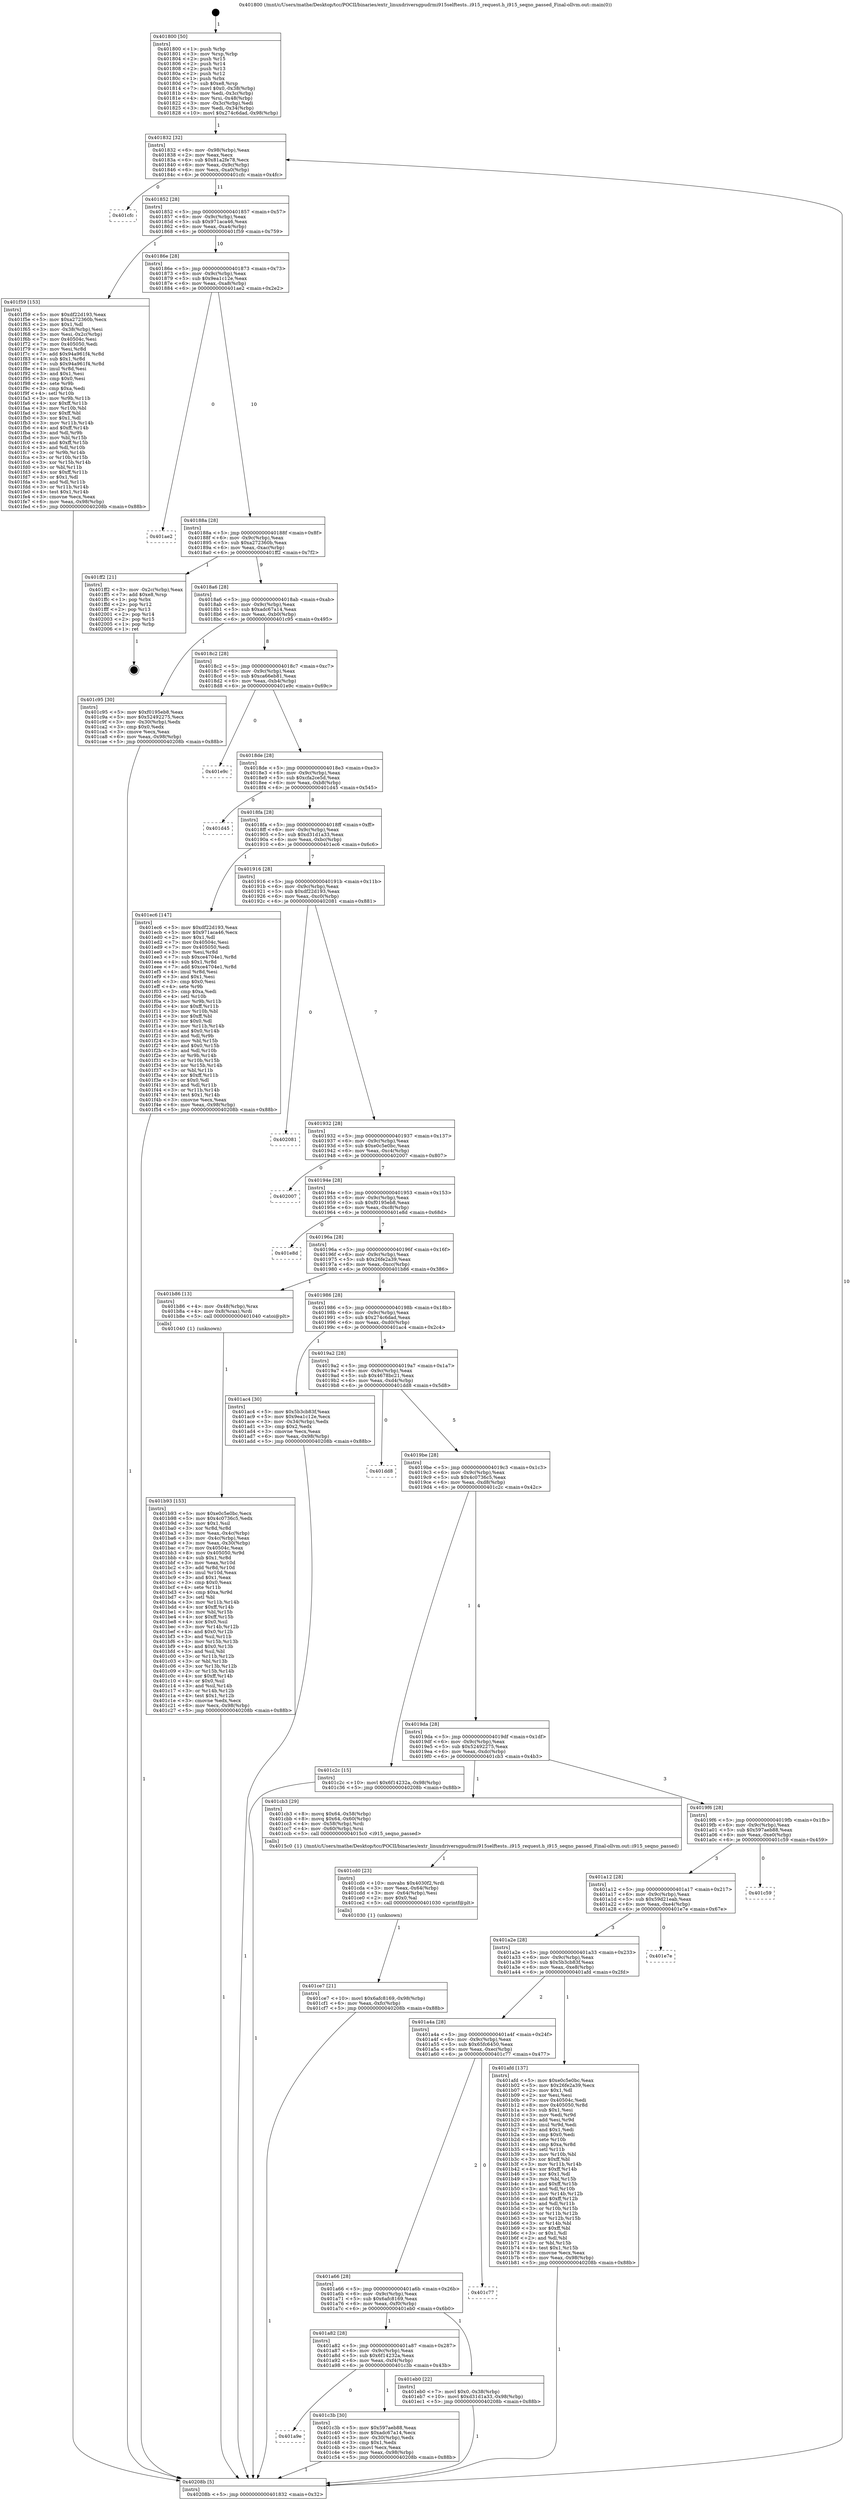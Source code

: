 digraph "0x401800" {
  label = "0x401800 (/mnt/c/Users/mathe/Desktop/tcc/POCII/binaries/extr_linuxdriversgpudrmi915selftests..i915_request.h_i915_seqno_passed_Final-ollvm.out::main(0))"
  labelloc = "t"
  node[shape=record]

  Entry [label="",width=0.3,height=0.3,shape=circle,fillcolor=black,style=filled]
  "0x401832" [label="{
     0x401832 [32]\l
     | [instrs]\l
     &nbsp;&nbsp;0x401832 \<+6\>: mov -0x98(%rbp),%eax\l
     &nbsp;&nbsp;0x401838 \<+2\>: mov %eax,%ecx\l
     &nbsp;&nbsp;0x40183a \<+6\>: sub $0x81a2fe78,%ecx\l
     &nbsp;&nbsp;0x401840 \<+6\>: mov %eax,-0x9c(%rbp)\l
     &nbsp;&nbsp;0x401846 \<+6\>: mov %ecx,-0xa0(%rbp)\l
     &nbsp;&nbsp;0x40184c \<+6\>: je 0000000000401cfc \<main+0x4fc\>\l
  }"]
  "0x401cfc" [label="{
     0x401cfc\l
  }", style=dashed]
  "0x401852" [label="{
     0x401852 [28]\l
     | [instrs]\l
     &nbsp;&nbsp;0x401852 \<+5\>: jmp 0000000000401857 \<main+0x57\>\l
     &nbsp;&nbsp;0x401857 \<+6\>: mov -0x9c(%rbp),%eax\l
     &nbsp;&nbsp;0x40185d \<+5\>: sub $0x971aca46,%eax\l
     &nbsp;&nbsp;0x401862 \<+6\>: mov %eax,-0xa4(%rbp)\l
     &nbsp;&nbsp;0x401868 \<+6\>: je 0000000000401f59 \<main+0x759\>\l
  }"]
  Exit [label="",width=0.3,height=0.3,shape=circle,fillcolor=black,style=filled,peripheries=2]
  "0x401f59" [label="{
     0x401f59 [153]\l
     | [instrs]\l
     &nbsp;&nbsp;0x401f59 \<+5\>: mov $0xdf22d193,%eax\l
     &nbsp;&nbsp;0x401f5e \<+5\>: mov $0xa272360b,%ecx\l
     &nbsp;&nbsp;0x401f63 \<+2\>: mov $0x1,%dl\l
     &nbsp;&nbsp;0x401f65 \<+3\>: mov -0x38(%rbp),%esi\l
     &nbsp;&nbsp;0x401f68 \<+3\>: mov %esi,-0x2c(%rbp)\l
     &nbsp;&nbsp;0x401f6b \<+7\>: mov 0x40504c,%esi\l
     &nbsp;&nbsp;0x401f72 \<+7\>: mov 0x405050,%edi\l
     &nbsp;&nbsp;0x401f79 \<+3\>: mov %esi,%r8d\l
     &nbsp;&nbsp;0x401f7c \<+7\>: add $0x94a961f4,%r8d\l
     &nbsp;&nbsp;0x401f83 \<+4\>: sub $0x1,%r8d\l
     &nbsp;&nbsp;0x401f87 \<+7\>: sub $0x94a961f4,%r8d\l
     &nbsp;&nbsp;0x401f8e \<+4\>: imul %r8d,%esi\l
     &nbsp;&nbsp;0x401f92 \<+3\>: and $0x1,%esi\l
     &nbsp;&nbsp;0x401f95 \<+3\>: cmp $0x0,%esi\l
     &nbsp;&nbsp;0x401f98 \<+4\>: sete %r9b\l
     &nbsp;&nbsp;0x401f9c \<+3\>: cmp $0xa,%edi\l
     &nbsp;&nbsp;0x401f9f \<+4\>: setl %r10b\l
     &nbsp;&nbsp;0x401fa3 \<+3\>: mov %r9b,%r11b\l
     &nbsp;&nbsp;0x401fa6 \<+4\>: xor $0xff,%r11b\l
     &nbsp;&nbsp;0x401faa \<+3\>: mov %r10b,%bl\l
     &nbsp;&nbsp;0x401fad \<+3\>: xor $0xff,%bl\l
     &nbsp;&nbsp;0x401fb0 \<+3\>: xor $0x1,%dl\l
     &nbsp;&nbsp;0x401fb3 \<+3\>: mov %r11b,%r14b\l
     &nbsp;&nbsp;0x401fb6 \<+4\>: and $0xff,%r14b\l
     &nbsp;&nbsp;0x401fba \<+3\>: and %dl,%r9b\l
     &nbsp;&nbsp;0x401fbd \<+3\>: mov %bl,%r15b\l
     &nbsp;&nbsp;0x401fc0 \<+4\>: and $0xff,%r15b\l
     &nbsp;&nbsp;0x401fc4 \<+3\>: and %dl,%r10b\l
     &nbsp;&nbsp;0x401fc7 \<+3\>: or %r9b,%r14b\l
     &nbsp;&nbsp;0x401fca \<+3\>: or %r10b,%r15b\l
     &nbsp;&nbsp;0x401fcd \<+3\>: xor %r15b,%r14b\l
     &nbsp;&nbsp;0x401fd0 \<+3\>: or %bl,%r11b\l
     &nbsp;&nbsp;0x401fd3 \<+4\>: xor $0xff,%r11b\l
     &nbsp;&nbsp;0x401fd7 \<+3\>: or $0x1,%dl\l
     &nbsp;&nbsp;0x401fda \<+3\>: and %dl,%r11b\l
     &nbsp;&nbsp;0x401fdd \<+3\>: or %r11b,%r14b\l
     &nbsp;&nbsp;0x401fe0 \<+4\>: test $0x1,%r14b\l
     &nbsp;&nbsp;0x401fe4 \<+3\>: cmovne %ecx,%eax\l
     &nbsp;&nbsp;0x401fe7 \<+6\>: mov %eax,-0x98(%rbp)\l
     &nbsp;&nbsp;0x401fed \<+5\>: jmp 000000000040208b \<main+0x88b\>\l
  }"]
  "0x40186e" [label="{
     0x40186e [28]\l
     | [instrs]\l
     &nbsp;&nbsp;0x40186e \<+5\>: jmp 0000000000401873 \<main+0x73\>\l
     &nbsp;&nbsp;0x401873 \<+6\>: mov -0x9c(%rbp),%eax\l
     &nbsp;&nbsp;0x401879 \<+5\>: sub $0x9ea1c12e,%eax\l
     &nbsp;&nbsp;0x40187e \<+6\>: mov %eax,-0xa8(%rbp)\l
     &nbsp;&nbsp;0x401884 \<+6\>: je 0000000000401ae2 \<main+0x2e2\>\l
  }"]
  "0x401ce7" [label="{
     0x401ce7 [21]\l
     | [instrs]\l
     &nbsp;&nbsp;0x401ce7 \<+10\>: movl $0x6afc8169,-0x98(%rbp)\l
     &nbsp;&nbsp;0x401cf1 \<+6\>: mov %eax,-0xfc(%rbp)\l
     &nbsp;&nbsp;0x401cf7 \<+5\>: jmp 000000000040208b \<main+0x88b\>\l
  }"]
  "0x401ae2" [label="{
     0x401ae2\l
  }", style=dashed]
  "0x40188a" [label="{
     0x40188a [28]\l
     | [instrs]\l
     &nbsp;&nbsp;0x40188a \<+5\>: jmp 000000000040188f \<main+0x8f\>\l
     &nbsp;&nbsp;0x40188f \<+6\>: mov -0x9c(%rbp),%eax\l
     &nbsp;&nbsp;0x401895 \<+5\>: sub $0xa272360b,%eax\l
     &nbsp;&nbsp;0x40189a \<+6\>: mov %eax,-0xac(%rbp)\l
     &nbsp;&nbsp;0x4018a0 \<+6\>: je 0000000000401ff2 \<main+0x7f2\>\l
  }"]
  "0x401cd0" [label="{
     0x401cd0 [23]\l
     | [instrs]\l
     &nbsp;&nbsp;0x401cd0 \<+10\>: movabs $0x4030f2,%rdi\l
     &nbsp;&nbsp;0x401cda \<+3\>: mov %eax,-0x64(%rbp)\l
     &nbsp;&nbsp;0x401cdd \<+3\>: mov -0x64(%rbp),%esi\l
     &nbsp;&nbsp;0x401ce0 \<+2\>: mov $0x0,%al\l
     &nbsp;&nbsp;0x401ce2 \<+5\>: call 0000000000401030 \<printf@plt\>\l
     | [calls]\l
     &nbsp;&nbsp;0x401030 \{1\} (unknown)\l
  }"]
  "0x401ff2" [label="{
     0x401ff2 [21]\l
     | [instrs]\l
     &nbsp;&nbsp;0x401ff2 \<+3\>: mov -0x2c(%rbp),%eax\l
     &nbsp;&nbsp;0x401ff5 \<+7\>: add $0xe8,%rsp\l
     &nbsp;&nbsp;0x401ffc \<+1\>: pop %rbx\l
     &nbsp;&nbsp;0x401ffd \<+2\>: pop %r12\l
     &nbsp;&nbsp;0x401fff \<+2\>: pop %r13\l
     &nbsp;&nbsp;0x402001 \<+2\>: pop %r14\l
     &nbsp;&nbsp;0x402003 \<+2\>: pop %r15\l
     &nbsp;&nbsp;0x402005 \<+1\>: pop %rbp\l
     &nbsp;&nbsp;0x402006 \<+1\>: ret\l
  }"]
  "0x4018a6" [label="{
     0x4018a6 [28]\l
     | [instrs]\l
     &nbsp;&nbsp;0x4018a6 \<+5\>: jmp 00000000004018ab \<main+0xab\>\l
     &nbsp;&nbsp;0x4018ab \<+6\>: mov -0x9c(%rbp),%eax\l
     &nbsp;&nbsp;0x4018b1 \<+5\>: sub $0xadc67a14,%eax\l
     &nbsp;&nbsp;0x4018b6 \<+6\>: mov %eax,-0xb0(%rbp)\l
     &nbsp;&nbsp;0x4018bc \<+6\>: je 0000000000401c95 \<main+0x495\>\l
  }"]
  "0x401a9e" [label="{
     0x401a9e\l
  }", style=dashed]
  "0x401c95" [label="{
     0x401c95 [30]\l
     | [instrs]\l
     &nbsp;&nbsp;0x401c95 \<+5\>: mov $0xf0195eb8,%eax\l
     &nbsp;&nbsp;0x401c9a \<+5\>: mov $0x52492275,%ecx\l
     &nbsp;&nbsp;0x401c9f \<+3\>: mov -0x30(%rbp),%edx\l
     &nbsp;&nbsp;0x401ca2 \<+3\>: cmp $0x0,%edx\l
     &nbsp;&nbsp;0x401ca5 \<+3\>: cmove %ecx,%eax\l
     &nbsp;&nbsp;0x401ca8 \<+6\>: mov %eax,-0x98(%rbp)\l
     &nbsp;&nbsp;0x401cae \<+5\>: jmp 000000000040208b \<main+0x88b\>\l
  }"]
  "0x4018c2" [label="{
     0x4018c2 [28]\l
     | [instrs]\l
     &nbsp;&nbsp;0x4018c2 \<+5\>: jmp 00000000004018c7 \<main+0xc7\>\l
     &nbsp;&nbsp;0x4018c7 \<+6\>: mov -0x9c(%rbp),%eax\l
     &nbsp;&nbsp;0x4018cd \<+5\>: sub $0xca66eb81,%eax\l
     &nbsp;&nbsp;0x4018d2 \<+6\>: mov %eax,-0xb4(%rbp)\l
     &nbsp;&nbsp;0x4018d8 \<+6\>: je 0000000000401e9c \<main+0x69c\>\l
  }"]
  "0x401c3b" [label="{
     0x401c3b [30]\l
     | [instrs]\l
     &nbsp;&nbsp;0x401c3b \<+5\>: mov $0x597aeb88,%eax\l
     &nbsp;&nbsp;0x401c40 \<+5\>: mov $0xadc67a14,%ecx\l
     &nbsp;&nbsp;0x401c45 \<+3\>: mov -0x30(%rbp),%edx\l
     &nbsp;&nbsp;0x401c48 \<+3\>: cmp $0x1,%edx\l
     &nbsp;&nbsp;0x401c4b \<+3\>: cmovl %ecx,%eax\l
     &nbsp;&nbsp;0x401c4e \<+6\>: mov %eax,-0x98(%rbp)\l
     &nbsp;&nbsp;0x401c54 \<+5\>: jmp 000000000040208b \<main+0x88b\>\l
  }"]
  "0x401e9c" [label="{
     0x401e9c\l
  }", style=dashed]
  "0x4018de" [label="{
     0x4018de [28]\l
     | [instrs]\l
     &nbsp;&nbsp;0x4018de \<+5\>: jmp 00000000004018e3 \<main+0xe3\>\l
     &nbsp;&nbsp;0x4018e3 \<+6\>: mov -0x9c(%rbp),%eax\l
     &nbsp;&nbsp;0x4018e9 \<+5\>: sub $0xcfa2ce5d,%eax\l
     &nbsp;&nbsp;0x4018ee \<+6\>: mov %eax,-0xb8(%rbp)\l
     &nbsp;&nbsp;0x4018f4 \<+6\>: je 0000000000401d45 \<main+0x545\>\l
  }"]
  "0x401a82" [label="{
     0x401a82 [28]\l
     | [instrs]\l
     &nbsp;&nbsp;0x401a82 \<+5\>: jmp 0000000000401a87 \<main+0x287\>\l
     &nbsp;&nbsp;0x401a87 \<+6\>: mov -0x9c(%rbp),%eax\l
     &nbsp;&nbsp;0x401a8d \<+5\>: sub $0x6f14232a,%eax\l
     &nbsp;&nbsp;0x401a92 \<+6\>: mov %eax,-0xf4(%rbp)\l
     &nbsp;&nbsp;0x401a98 \<+6\>: je 0000000000401c3b \<main+0x43b\>\l
  }"]
  "0x401d45" [label="{
     0x401d45\l
  }", style=dashed]
  "0x4018fa" [label="{
     0x4018fa [28]\l
     | [instrs]\l
     &nbsp;&nbsp;0x4018fa \<+5\>: jmp 00000000004018ff \<main+0xff\>\l
     &nbsp;&nbsp;0x4018ff \<+6\>: mov -0x9c(%rbp),%eax\l
     &nbsp;&nbsp;0x401905 \<+5\>: sub $0xd31d1a33,%eax\l
     &nbsp;&nbsp;0x40190a \<+6\>: mov %eax,-0xbc(%rbp)\l
     &nbsp;&nbsp;0x401910 \<+6\>: je 0000000000401ec6 \<main+0x6c6\>\l
  }"]
  "0x401eb0" [label="{
     0x401eb0 [22]\l
     | [instrs]\l
     &nbsp;&nbsp;0x401eb0 \<+7\>: movl $0x0,-0x38(%rbp)\l
     &nbsp;&nbsp;0x401eb7 \<+10\>: movl $0xd31d1a33,-0x98(%rbp)\l
     &nbsp;&nbsp;0x401ec1 \<+5\>: jmp 000000000040208b \<main+0x88b\>\l
  }"]
  "0x401ec6" [label="{
     0x401ec6 [147]\l
     | [instrs]\l
     &nbsp;&nbsp;0x401ec6 \<+5\>: mov $0xdf22d193,%eax\l
     &nbsp;&nbsp;0x401ecb \<+5\>: mov $0x971aca46,%ecx\l
     &nbsp;&nbsp;0x401ed0 \<+2\>: mov $0x1,%dl\l
     &nbsp;&nbsp;0x401ed2 \<+7\>: mov 0x40504c,%esi\l
     &nbsp;&nbsp;0x401ed9 \<+7\>: mov 0x405050,%edi\l
     &nbsp;&nbsp;0x401ee0 \<+3\>: mov %esi,%r8d\l
     &nbsp;&nbsp;0x401ee3 \<+7\>: sub $0xce4704e1,%r8d\l
     &nbsp;&nbsp;0x401eea \<+4\>: sub $0x1,%r8d\l
     &nbsp;&nbsp;0x401eee \<+7\>: add $0xce4704e1,%r8d\l
     &nbsp;&nbsp;0x401ef5 \<+4\>: imul %r8d,%esi\l
     &nbsp;&nbsp;0x401ef9 \<+3\>: and $0x1,%esi\l
     &nbsp;&nbsp;0x401efc \<+3\>: cmp $0x0,%esi\l
     &nbsp;&nbsp;0x401eff \<+4\>: sete %r9b\l
     &nbsp;&nbsp;0x401f03 \<+3\>: cmp $0xa,%edi\l
     &nbsp;&nbsp;0x401f06 \<+4\>: setl %r10b\l
     &nbsp;&nbsp;0x401f0a \<+3\>: mov %r9b,%r11b\l
     &nbsp;&nbsp;0x401f0d \<+4\>: xor $0xff,%r11b\l
     &nbsp;&nbsp;0x401f11 \<+3\>: mov %r10b,%bl\l
     &nbsp;&nbsp;0x401f14 \<+3\>: xor $0xff,%bl\l
     &nbsp;&nbsp;0x401f17 \<+3\>: xor $0x0,%dl\l
     &nbsp;&nbsp;0x401f1a \<+3\>: mov %r11b,%r14b\l
     &nbsp;&nbsp;0x401f1d \<+4\>: and $0x0,%r14b\l
     &nbsp;&nbsp;0x401f21 \<+3\>: and %dl,%r9b\l
     &nbsp;&nbsp;0x401f24 \<+3\>: mov %bl,%r15b\l
     &nbsp;&nbsp;0x401f27 \<+4\>: and $0x0,%r15b\l
     &nbsp;&nbsp;0x401f2b \<+3\>: and %dl,%r10b\l
     &nbsp;&nbsp;0x401f2e \<+3\>: or %r9b,%r14b\l
     &nbsp;&nbsp;0x401f31 \<+3\>: or %r10b,%r15b\l
     &nbsp;&nbsp;0x401f34 \<+3\>: xor %r15b,%r14b\l
     &nbsp;&nbsp;0x401f37 \<+3\>: or %bl,%r11b\l
     &nbsp;&nbsp;0x401f3a \<+4\>: xor $0xff,%r11b\l
     &nbsp;&nbsp;0x401f3e \<+3\>: or $0x0,%dl\l
     &nbsp;&nbsp;0x401f41 \<+3\>: and %dl,%r11b\l
     &nbsp;&nbsp;0x401f44 \<+3\>: or %r11b,%r14b\l
     &nbsp;&nbsp;0x401f47 \<+4\>: test $0x1,%r14b\l
     &nbsp;&nbsp;0x401f4b \<+3\>: cmovne %ecx,%eax\l
     &nbsp;&nbsp;0x401f4e \<+6\>: mov %eax,-0x98(%rbp)\l
     &nbsp;&nbsp;0x401f54 \<+5\>: jmp 000000000040208b \<main+0x88b\>\l
  }"]
  "0x401916" [label="{
     0x401916 [28]\l
     | [instrs]\l
     &nbsp;&nbsp;0x401916 \<+5\>: jmp 000000000040191b \<main+0x11b\>\l
     &nbsp;&nbsp;0x40191b \<+6\>: mov -0x9c(%rbp),%eax\l
     &nbsp;&nbsp;0x401921 \<+5\>: sub $0xdf22d193,%eax\l
     &nbsp;&nbsp;0x401926 \<+6\>: mov %eax,-0xc0(%rbp)\l
     &nbsp;&nbsp;0x40192c \<+6\>: je 0000000000402081 \<main+0x881\>\l
  }"]
  "0x401a66" [label="{
     0x401a66 [28]\l
     | [instrs]\l
     &nbsp;&nbsp;0x401a66 \<+5\>: jmp 0000000000401a6b \<main+0x26b\>\l
     &nbsp;&nbsp;0x401a6b \<+6\>: mov -0x9c(%rbp),%eax\l
     &nbsp;&nbsp;0x401a71 \<+5\>: sub $0x6afc8169,%eax\l
     &nbsp;&nbsp;0x401a76 \<+6\>: mov %eax,-0xf0(%rbp)\l
     &nbsp;&nbsp;0x401a7c \<+6\>: je 0000000000401eb0 \<main+0x6b0\>\l
  }"]
  "0x402081" [label="{
     0x402081\l
  }", style=dashed]
  "0x401932" [label="{
     0x401932 [28]\l
     | [instrs]\l
     &nbsp;&nbsp;0x401932 \<+5\>: jmp 0000000000401937 \<main+0x137\>\l
     &nbsp;&nbsp;0x401937 \<+6\>: mov -0x9c(%rbp),%eax\l
     &nbsp;&nbsp;0x40193d \<+5\>: sub $0xe0c5e0bc,%eax\l
     &nbsp;&nbsp;0x401942 \<+6\>: mov %eax,-0xc4(%rbp)\l
     &nbsp;&nbsp;0x401948 \<+6\>: je 0000000000402007 \<main+0x807\>\l
  }"]
  "0x401c77" [label="{
     0x401c77\l
  }", style=dashed]
  "0x402007" [label="{
     0x402007\l
  }", style=dashed]
  "0x40194e" [label="{
     0x40194e [28]\l
     | [instrs]\l
     &nbsp;&nbsp;0x40194e \<+5\>: jmp 0000000000401953 \<main+0x153\>\l
     &nbsp;&nbsp;0x401953 \<+6\>: mov -0x9c(%rbp),%eax\l
     &nbsp;&nbsp;0x401959 \<+5\>: sub $0xf0195eb8,%eax\l
     &nbsp;&nbsp;0x40195e \<+6\>: mov %eax,-0xc8(%rbp)\l
     &nbsp;&nbsp;0x401964 \<+6\>: je 0000000000401e8d \<main+0x68d\>\l
  }"]
  "0x401b93" [label="{
     0x401b93 [153]\l
     | [instrs]\l
     &nbsp;&nbsp;0x401b93 \<+5\>: mov $0xe0c5e0bc,%ecx\l
     &nbsp;&nbsp;0x401b98 \<+5\>: mov $0x4c0736c5,%edx\l
     &nbsp;&nbsp;0x401b9d \<+3\>: mov $0x1,%sil\l
     &nbsp;&nbsp;0x401ba0 \<+3\>: xor %r8d,%r8d\l
     &nbsp;&nbsp;0x401ba3 \<+3\>: mov %eax,-0x4c(%rbp)\l
     &nbsp;&nbsp;0x401ba6 \<+3\>: mov -0x4c(%rbp),%eax\l
     &nbsp;&nbsp;0x401ba9 \<+3\>: mov %eax,-0x30(%rbp)\l
     &nbsp;&nbsp;0x401bac \<+7\>: mov 0x40504c,%eax\l
     &nbsp;&nbsp;0x401bb3 \<+8\>: mov 0x405050,%r9d\l
     &nbsp;&nbsp;0x401bbb \<+4\>: sub $0x1,%r8d\l
     &nbsp;&nbsp;0x401bbf \<+3\>: mov %eax,%r10d\l
     &nbsp;&nbsp;0x401bc2 \<+3\>: add %r8d,%r10d\l
     &nbsp;&nbsp;0x401bc5 \<+4\>: imul %r10d,%eax\l
     &nbsp;&nbsp;0x401bc9 \<+3\>: and $0x1,%eax\l
     &nbsp;&nbsp;0x401bcc \<+3\>: cmp $0x0,%eax\l
     &nbsp;&nbsp;0x401bcf \<+4\>: sete %r11b\l
     &nbsp;&nbsp;0x401bd3 \<+4\>: cmp $0xa,%r9d\l
     &nbsp;&nbsp;0x401bd7 \<+3\>: setl %bl\l
     &nbsp;&nbsp;0x401bda \<+3\>: mov %r11b,%r14b\l
     &nbsp;&nbsp;0x401bdd \<+4\>: xor $0xff,%r14b\l
     &nbsp;&nbsp;0x401be1 \<+3\>: mov %bl,%r15b\l
     &nbsp;&nbsp;0x401be4 \<+4\>: xor $0xff,%r15b\l
     &nbsp;&nbsp;0x401be8 \<+4\>: xor $0x0,%sil\l
     &nbsp;&nbsp;0x401bec \<+3\>: mov %r14b,%r12b\l
     &nbsp;&nbsp;0x401bef \<+4\>: and $0x0,%r12b\l
     &nbsp;&nbsp;0x401bf3 \<+3\>: and %sil,%r11b\l
     &nbsp;&nbsp;0x401bf6 \<+3\>: mov %r15b,%r13b\l
     &nbsp;&nbsp;0x401bf9 \<+4\>: and $0x0,%r13b\l
     &nbsp;&nbsp;0x401bfd \<+3\>: and %sil,%bl\l
     &nbsp;&nbsp;0x401c00 \<+3\>: or %r11b,%r12b\l
     &nbsp;&nbsp;0x401c03 \<+3\>: or %bl,%r13b\l
     &nbsp;&nbsp;0x401c06 \<+3\>: xor %r13b,%r12b\l
     &nbsp;&nbsp;0x401c09 \<+3\>: or %r15b,%r14b\l
     &nbsp;&nbsp;0x401c0c \<+4\>: xor $0xff,%r14b\l
     &nbsp;&nbsp;0x401c10 \<+4\>: or $0x0,%sil\l
     &nbsp;&nbsp;0x401c14 \<+3\>: and %sil,%r14b\l
     &nbsp;&nbsp;0x401c17 \<+3\>: or %r14b,%r12b\l
     &nbsp;&nbsp;0x401c1a \<+4\>: test $0x1,%r12b\l
     &nbsp;&nbsp;0x401c1e \<+3\>: cmovne %edx,%ecx\l
     &nbsp;&nbsp;0x401c21 \<+6\>: mov %ecx,-0x98(%rbp)\l
     &nbsp;&nbsp;0x401c27 \<+5\>: jmp 000000000040208b \<main+0x88b\>\l
  }"]
  "0x401e8d" [label="{
     0x401e8d\l
  }", style=dashed]
  "0x40196a" [label="{
     0x40196a [28]\l
     | [instrs]\l
     &nbsp;&nbsp;0x40196a \<+5\>: jmp 000000000040196f \<main+0x16f\>\l
     &nbsp;&nbsp;0x40196f \<+6\>: mov -0x9c(%rbp),%eax\l
     &nbsp;&nbsp;0x401975 \<+5\>: sub $0x26fe2a39,%eax\l
     &nbsp;&nbsp;0x40197a \<+6\>: mov %eax,-0xcc(%rbp)\l
     &nbsp;&nbsp;0x401980 \<+6\>: je 0000000000401b86 \<main+0x386\>\l
  }"]
  "0x401a4a" [label="{
     0x401a4a [28]\l
     | [instrs]\l
     &nbsp;&nbsp;0x401a4a \<+5\>: jmp 0000000000401a4f \<main+0x24f\>\l
     &nbsp;&nbsp;0x401a4f \<+6\>: mov -0x9c(%rbp),%eax\l
     &nbsp;&nbsp;0x401a55 \<+5\>: sub $0x65fc6450,%eax\l
     &nbsp;&nbsp;0x401a5a \<+6\>: mov %eax,-0xec(%rbp)\l
     &nbsp;&nbsp;0x401a60 \<+6\>: je 0000000000401c77 \<main+0x477\>\l
  }"]
  "0x401b86" [label="{
     0x401b86 [13]\l
     | [instrs]\l
     &nbsp;&nbsp;0x401b86 \<+4\>: mov -0x48(%rbp),%rax\l
     &nbsp;&nbsp;0x401b8a \<+4\>: mov 0x8(%rax),%rdi\l
     &nbsp;&nbsp;0x401b8e \<+5\>: call 0000000000401040 \<atoi@plt\>\l
     | [calls]\l
     &nbsp;&nbsp;0x401040 \{1\} (unknown)\l
  }"]
  "0x401986" [label="{
     0x401986 [28]\l
     | [instrs]\l
     &nbsp;&nbsp;0x401986 \<+5\>: jmp 000000000040198b \<main+0x18b\>\l
     &nbsp;&nbsp;0x40198b \<+6\>: mov -0x9c(%rbp),%eax\l
     &nbsp;&nbsp;0x401991 \<+5\>: sub $0x274c6dad,%eax\l
     &nbsp;&nbsp;0x401996 \<+6\>: mov %eax,-0xd0(%rbp)\l
     &nbsp;&nbsp;0x40199c \<+6\>: je 0000000000401ac4 \<main+0x2c4\>\l
  }"]
  "0x401afd" [label="{
     0x401afd [137]\l
     | [instrs]\l
     &nbsp;&nbsp;0x401afd \<+5\>: mov $0xe0c5e0bc,%eax\l
     &nbsp;&nbsp;0x401b02 \<+5\>: mov $0x26fe2a39,%ecx\l
     &nbsp;&nbsp;0x401b07 \<+2\>: mov $0x1,%dl\l
     &nbsp;&nbsp;0x401b09 \<+2\>: xor %esi,%esi\l
     &nbsp;&nbsp;0x401b0b \<+7\>: mov 0x40504c,%edi\l
     &nbsp;&nbsp;0x401b12 \<+8\>: mov 0x405050,%r8d\l
     &nbsp;&nbsp;0x401b1a \<+3\>: sub $0x1,%esi\l
     &nbsp;&nbsp;0x401b1d \<+3\>: mov %edi,%r9d\l
     &nbsp;&nbsp;0x401b20 \<+3\>: add %esi,%r9d\l
     &nbsp;&nbsp;0x401b23 \<+4\>: imul %r9d,%edi\l
     &nbsp;&nbsp;0x401b27 \<+3\>: and $0x1,%edi\l
     &nbsp;&nbsp;0x401b2a \<+3\>: cmp $0x0,%edi\l
     &nbsp;&nbsp;0x401b2d \<+4\>: sete %r10b\l
     &nbsp;&nbsp;0x401b31 \<+4\>: cmp $0xa,%r8d\l
     &nbsp;&nbsp;0x401b35 \<+4\>: setl %r11b\l
     &nbsp;&nbsp;0x401b39 \<+3\>: mov %r10b,%bl\l
     &nbsp;&nbsp;0x401b3c \<+3\>: xor $0xff,%bl\l
     &nbsp;&nbsp;0x401b3f \<+3\>: mov %r11b,%r14b\l
     &nbsp;&nbsp;0x401b42 \<+4\>: xor $0xff,%r14b\l
     &nbsp;&nbsp;0x401b46 \<+3\>: xor $0x1,%dl\l
     &nbsp;&nbsp;0x401b49 \<+3\>: mov %bl,%r15b\l
     &nbsp;&nbsp;0x401b4c \<+4\>: and $0xff,%r15b\l
     &nbsp;&nbsp;0x401b50 \<+3\>: and %dl,%r10b\l
     &nbsp;&nbsp;0x401b53 \<+3\>: mov %r14b,%r12b\l
     &nbsp;&nbsp;0x401b56 \<+4\>: and $0xff,%r12b\l
     &nbsp;&nbsp;0x401b5a \<+3\>: and %dl,%r11b\l
     &nbsp;&nbsp;0x401b5d \<+3\>: or %r10b,%r15b\l
     &nbsp;&nbsp;0x401b60 \<+3\>: or %r11b,%r12b\l
     &nbsp;&nbsp;0x401b63 \<+3\>: xor %r12b,%r15b\l
     &nbsp;&nbsp;0x401b66 \<+3\>: or %r14b,%bl\l
     &nbsp;&nbsp;0x401b69 \<+3\>: xor $0xff,%bl\l
     &nbsp;&nbsp;0x401b6c \<+3\>: or $0x1,%dl\l
     &nbsp;&nbsp;0x401b6f \<+2\>: and %dl,%bl\l
     &nbsp;&nbsp;0x401b71 \<+3\>: or %bl,%r15b\l
     &nbsp;&nbsp;0x401b74 \<+4\>: test $0x1,%r15b\l
     &nbsp;&nbsp;0x401b78 \<+3\>: cmovne %ecx,%eax\l
     &nbsp;&nbsp;0x401b7b \<+6\>: mov %eax,-0x98(%rbp)\l
     &nbsp;&nbsp;0x401b81 \<+5\>: jmp 000000000040208b \<main+0x88b\>\l
  }"]
  "0x401ac4" [label="{
     0x401ac4 [30]\l
     | [instrs]\l
     &nbsp;&nbsp;0x401ac4 \<+5\>: mov $0x5b3cb83f,%eax\l
     &nbsp;&nbsp;0x401ac9 \<+5\>: mov $0x9ea1c12e,%ecx\l
     &nbsp;&nbsp;0x401ace \<+3\>: mov -0x34(%rbp),%edx\l
     &nbsp;&nbsp;0x401ad1 \<+3\>: cmp $0x2,%edx\l
     &nbsp;&nbsp;0x401ad4 \<+3\>: cmovne %ecx,%eax\l
     &nbsp;&nbsp;0x401ad7 \<+6\>: mov %eax,-0x98(%rbp)\l
     &nbsp;&nbsp;0x401add \<+5\>: jmp 000000000040208b \<main+0x88b\>\l
  }"]
  "0x4019a2" [label="{
     0x4019a2 [28]\l
     | [instrs]\l
     &nbsp;&nbsp;0x4019a2 \<+5\>: jmp 00000000004019a7 \<main+0x1a7\>\l
     &nbsp;&nbsp;0x4019a7 \<+6\>: mov -0x9c(%rbp),%eax\l
     &nbsp;&nbsp;0x4019ad \<+5\>: sub $0x4678bc21,%eax\l
     &nbsp;&nbsp;0x4019b2 \<+6\>: mov %eax,-0xd4(%rbp)\l
     &nbsp;&nbsp;0x4019b8 \<+6\>: je 0000000000401dd8 \<main+0x5d8\>\l
  }"]
  "0x40208b" [label="{
     0x40208b [5]\l
     | [instrs]\l
     &nbsp;&nbsp;0x40208b \<+5\>: jmp 0000000000401832 \<main+0x32\>\l
  }"]
  "0x401800" [label="{
     0x401800 [50]\l
     | [instrs]\l
     &nbsp;&nbsp;0x401800 \<+1\>: push %rbp\l
     &nbsp;&nbsp;0x401801 \<+3\>: mov %rsp,%rbp\l
     &nbsp;&nbsp;0x401804 \<+2\>: push %r15\l
     &nbsp;&nbsp;0x401806 \<+2\>: push %r14\l
     &nbsp;&nbsp;0x401808 \<+2\>: push %r13\l
     &nbsp;&nbsp;0x40180a \<+2\>: push %r12\l
     &nbsp;&nbsp;0x40180c \<+1\>: push %rbx\l
     &nbsp;&nbsp;0x40180d \<+7\>: sub $0xe8,%rsp\l
     &nbsp;&nbsp;0x401814 \<+7\>: movl $0x0,-0x38(%rbp)\l
     &nbsp;&nbsp;0x40181b \<+3\>: mov %edi,-0x3c(%rbp)\l
     &nbsp;&nbsp;0x40181e \<+4\>: mov %rsi,-0x48(%rbp)\l
     &nbsp;&nbsp;0x401822 \<+3\>: mov -0x3c(%rbp),%edi\l
     &nbsp;&nbsp;0x401825 \<+3\>: mov %edi,-0x34(%rbp)\l
     &nbsp;&nbsp;0x401828 \<+10\>: movl $0x274c6dad,-0x98(%rbp)\l
  }"]
  "0x401a2e" [label="{
     0x401a2e [28]\l
     | [instrs]\l
     &nbsp;&nbsp;0x401a2e \<+5\>: jmp 0000000000401a33 \<main+0x233\>\l
     &nbsp;&nbsp;0x401a33 \<+6\>: mov -0x9c(%rbp),%eax\l
     &nbsp;&nbsp;0x401a39 \<+5\>: sub $0x5b3cb83f,%eax\l
     &nbsp;&nbsp;0x401a3e \<+6\>: mov %eax,-0xe8(%rbp)\l
     &nbsp;&nbsp;0x401a44 \<+6\>: je 0000000000401afd \<main+0x2fd\>\l
  }"]
  "0x401dd8" [label="{
     0x401dd8\l
  }", style=dashed]
  "0x4019be" [label="{
     0x4019be [28]\l
     | [instrs]\l
     &nbsp;&nbsp;0x4019be \<+5\>: jmp 00000000004019c3 \<main+0x1c3\>\l
     &nbsp;&nbsp;0x4019c3 \<+6\>: mov -0x9c(%rbp),%eax\l
     &nbsp;&nbsp;0x4019c9 \<+5\>: sub $0x4c0736c5,%eax\l
     &nbsp;&nbsp;0x4019ce \<+6\>: mov %eax,-0xd8(%rbp)\l
     &nbsp;&nbsp;0x4019d4 \<+6\>: je 0000000000401c2c \<main+0x42c\>\l
  }"]
  "0x401e7e" [label="{
     0x401e7e\l
  }", style=dashed]
  "0x401c2c" [label="{
     0x401c2c [15]\l
     | [instrs]\l
     &nbsp;&nbsp;0x401c2c \<+10\>: movl $0x6f14232a,-0x98(%rbp)\l
     &nbsp;&nbsp;0x401c36 \<+5\>: jmp 000000000040208b \<main+0x88b\>\l
  }"]
  "0x4019da" [label="{
     0x4019da [28]\l
     | [instrs]\l
     &nbsp;&nbsp;0x4019da \<+5\>: jmp 00000000004019df \<main+0x1df\>\l
     &nbsp;&nbsp;0x4019df \<+6\>: mov -0x9c(%rbp),%eax\l
     &nbsp;&nbsp;0x4019e5 \<+5\>: sub $0x52492275,%eax\l
     &nbsp;&nbsp;0x4019ea \<+6\>: mov %eax,-0xdc(%rbp)\l
     &nbsp;&nbsp;0x4019f0 \<+6\>: je 0000000000401cb3 \<main+0x4b3\>\l
  }"]
  "0x401a12" [label="{
     0x401a12 [28]\l
     | [instrs]\l
     &nbsp;&nbsp;0x401a12 \<+5\>: jmp 0000000000401a17 \<main+0x217\>\l
     &nbsp;&nbsp;0x401a17 \<+6\>: mov -0x9c(%rbp),%eax\l
     &nbsp;&nbsp;0x401a1d \<+5\>: sub $0x59d21eab,%eax\l
     &nbsp;&nbsp;0x401a22 \<+6\>: mov %eax,-0xe4(%rbp)\l
     &nbsp;&nbsp;0x401a28 \<+6\>: je 0000000000401e7e \<main+0x67e\>\l
  }"]
  "0x401cb3" [label="{
     0x401cb3 [29]\l
     | [instrs]\l
     &nbsp;&nbsp;0x401cb3 \<+8\>: movq $0x64,-0x58(%rbp)\l
     &nbsp;&nbsp;0x401cbb \<+8\>: movq $0x64,-0x60(%rbp)\l
     &nbsp;&nbsp;0x401cc3 \<+4\>: mov -0x58(%rbp),%rdi\l
     &nbsp;&nbsp;0x401cc7 \<+4\>: mov -0x60(%rbp),%rsi\l
     &nbsp;&nbsp;0x401ccb \<+5\>: call 00000000004015c0 \<i915_seqno_passed\>\l
     | [calls]\l
     &nbsp;&nbsp;0x4015c0 \{1\} (/mnt/c/Users/mathe/Desktop/tcc/POCII/binaries/extr_linuxdriversgpudrmi915selftests..i915_request.h_i915_seqno_passed_Final-ollvm.out::i915_seqno_passed)\l
  }"]
  "0x4019f6" [label="{
     0x4019f6 [28]\l
     | [instrs]\l
     &nbsp;&nbsp;0x4019f6 \<+5\>: jmp 00000000004019fb \<main+0x1fb\>\l
     &nbsp;&nbsp;0x4019fb \<+6\>: mov -0x9c(%rbp),%eax\l
     &nbsp;&nbsp;0x401a01 \<+5\>: sub $0x597aeb88,%eax\l
     &nbsp;&nbsp;0x401a06 \<+6\>: mov %eax,-0xe0(%rbp)\l
     &nbsp;&nbsp;0x401a0c \<+6\>: je 0000000000401c59 \<main+0x459\>\l
  }"]
  "0x401c59" [label="{
     0x401c59\l
  }", style=dashed]
  Entry -> "0x401800" [label=" 1"]
  "0x401832" -> "0x401cfc" [label=" 0"]
  "0x401832" -> "0x401852" [label=" 11"]
  "0x401ff2" -> Exit [label=" 1"]
  "0x401852" -> "0x401f59" [label=" 1"]
  "0x401852" -> "0x40186e" [label=" 10"]
  "0x401f59" -> "0x40208b" [label=" 1"]
  "0x40186e" -> "0x401ae2" [label=" 0"]
  "0x40186e" -> "0x40188a" [label=" 10"]
  "0x401ec6" -> "0x40208b" [label=" 1"]
  "0x40188a" -> "0x401ff2" [label=" 1"]
  "0x40188a" -> "0x4018a6" [label=" 9"]
  "0x401eb0" -> "0x40208b" [label=" 1"]
  "0x4018a6" -> "0x401c95" [label=" 1"]
  "0x4018a6" -> "0x4018c2" [label=" 8"]
  "0x401ce7" -> "0x40208b" [label=" 1"]
  "0x4018c2" -> "0x401e9c" [label=" 0"]
  "0x4018c2" -> "0x4018de" [label=" 8"]
  "0x401cd0" -> "0x401ce7" [label=" 1"]
  "0x4018de" -> "0x401d45" [label=" 0"]
  "0x4018de" -> "0x4018fa" [label=" 8"]
  "0x401c95" -> "0x40208b" [label=" 1"]
  "0x4018fa" -> "0x401ec6" [label=" 1"]
  "0x4018fa" -> "0x401916" [label=" 7"]
  "0x401c3b" -> "0x40208b" [label=" 1"]
  "0x401916" -> "0x402081" [label=" 0"]
  "0x401916" -> "0x401932" [label=" 7"]
  "0x401a82" -> "0x401c3b" [label=" 1"]
  "0x401932" -> "0x402007" [label=" 0"]
  "0x401932" -> "0x40194e" [label=" 7"]
  "0x401cb3" -> "0x401cd0" [label=" 1"]
  "0x40194e" -> "0x401e8d" [label=" 0"]
  "0x40194e" -> "0x40196a" [label=" 7"]
  "0x401a66" -> "0x401eb0" [label=" 1"]
  "0x40196a" -> "0x401b86" [label=" 1"]
  "0x40196a" -> "0x401986" [label=" 6"]
  "0x401a82" -> "0x401a9e" [label=" 0"]
  "0x401986" -> "0x401ac4" [label=" 1"]
  "0x401986" -> "0x4019a2" [label=" 5"]
  "0x401ac4" -> "0x40208b" [label=" 1"]
  "0x401800" -> "0x401832" [label=" 1"]
  "0x40208b" -> "0x401832" [label=" 10"]
  "0x401a4a" -> "0x401a66" [label=" 2"]
  "0x4019a2" -> "0x401dd8" [label=" 0"]
  "0x4019a2" -> "0x4019be" [label=" 5"]
  "0x401a66" -> "0x401a82" [label=" 1"]
  "0x4019be" -> "0x401c2c" [label=" 1"]
  "0x4019be" -> "0x4019da" [label=" 4"]
  "0x401c2c" -> "0x40208b" [label=" 1"]
  "0x4019da" -> "0x401cb3" [label=" 1"]
  "0x4019da" -> "0x4019f6" [label=" 3"]
  "0x401b86" -> "0x401b93" [label=" 1"]
  "0x4019f6" -> "0x401c59" [label=" 0"]
  "0x4019f6" -> "0x401a12" [label=" 3"]
  "0x401b93" -> "0x40208b" [label=" 1"]
  "0x401a12" -> "0x401e7e" [label=" 0"]
  "0x401a12" -> "0x401a2e" [label=" 3"]
  "0x401a4a" -> "0x401c77" [label=" 0"]
  "0x401a2e" -> "0x401afd" [label=" 1"]
  "0x401a2e" -> "0x401a4a" [label=" 2"]
  "0x401afd" -> "0x40208b" [label=" 1"]
}
